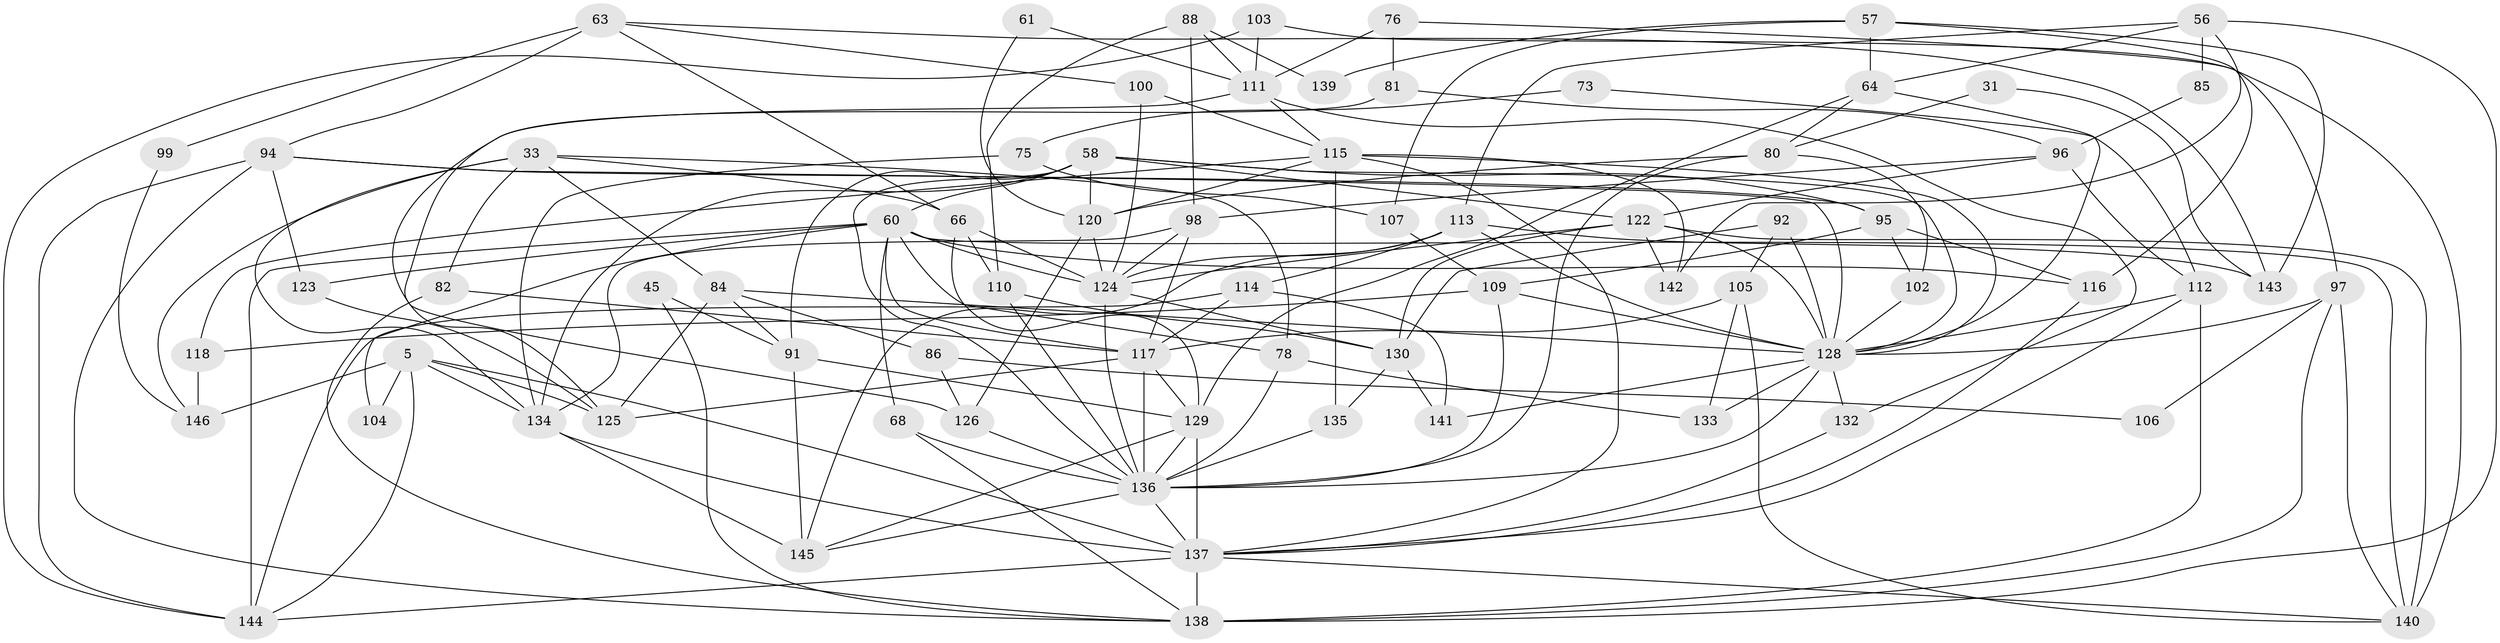// original degree distribution, {2: 0.08904109589041095, 4: 0.2671232876712329, 5: 0.1780821917808219, 7: 0.00684931506849315, 3: 0.3287671232876712, 6: 0.1095890410958904, 8: 0.0136986301369863, 9: 0.00684931506849315}
// Generated by graph-tools (version 1.1) at 2025/50/03/09/25 04:50:47]
// undirected, 73 vertices, 178 edges
graph export_dot {
graph [start="1"]
  node [color=gray90,style=filled];
  5;
  31;
  33 [super="+24"];
  45;
  56 [super="+25"];
  57;
  58 [super="+22+49+53"];
  60 [super="+40"];
  61;
  63 [super="+7"];
  64 [super="+50"];
  66 [super="+4"];
  68;
  73;
  75;
  76;
  78;
  80;
  81;
  82;
  84;
  85;
  86;
  88;
  91 [super="+59"];
  92;
  94 [super="+32+62"];
  95;
  96;
  97 [super="+27"];
  98;
  99;
  100;
  102;
  103 [super="+77+101"];
  104;
  105;
  106;
  107;
  109;
  110 [super="+39"];
  111 [super="+30"];
  112 [super="+23"];
  113 [super="+43"];
  114;
  115 [super="+44+46"];
  116;
  117 [super="+65"];
  118;
  120 [super="+71"];
  122 [super="+14+93+74"];
  123;
  124 [super="+52"];
  125 [super="+89"];
  126;
  128 [super="+119+36"];
  129 [super="+69"];
  130;
  132;
  133;
  134 [super="+26"];
  135;
  136 [super="+13+34+127+67"];
  137 [super="+90+131"];
  138 [super="+70"];
  139;
  140 [super="+38+121"];
  141 [super="+83"];
  142;
  143;
  144 [super="+55+54"];
  145 [super="+28+79"];
  146 [super="+108"];
  5 -- 144;
  5 -- 134;
  5 -- 104;
  5 -- 125 [weight=2];
  5 -- 146;
  5 -- 137;
  31 -- 143;
  31 -- 80;
  33 -- 84;
  33 -- 66 [weight=2];
  33 -- 146;
  33 -- 82;
  33 -- 134;
  33 -- 78;
  45 -- 138;
  45 -- 91;
  56 -- 113;
  56 -- 64;
  56 -- 85;
  56 -- 142;
  56 -- 138;
  57 -- 116;
  57 -- 64;
  57 -- 107;
  57 -- 139;
  57 -- 143;
  58 -- 95;
  58 -- 60 [weight=2];
  58 -- 134;
  58 -- 122 [weight=3];
  58 -- 136 [weight=2];
  58 -- 120;
  58 -- 91 [weight=2];
  58 -- 128 [weight=2];
  60 -- 68;
  60 -- 104;
  60 -- 78;
  60 -- 144 [weight=2];
  60 -- 116;
  60 -- 117 [weight=2];
  60 -- 123;
  60 -- 140;
  60 -- 124;
  61 -- 111;
  61 -- 120;
  63 -- 66;
  63 -- 99;
  63 -- 100;
  63 -- 143;
  63 -- 94 [weight=2];
  64 -- 129;
  64 -- 80;
  64 -- 128;
  66 -- 129 [weight=2];
  66 -- 110;
  66 -- 124;
  68 -- 138;
  68 -- 136;
  73 -- 112;
  73 -- 75;
  75 -- 107;
  75 -- 134;
  76 -- 81;
  76 -- 111;
  76 -- 97;
  78 -- 133;
  78 -- 136;
  80 -- 102;
  80 -- 120 [weight=2];
  80 -- 136;
  81 -- 96;
  81 -- 125;
  82 -- 117;
  82 -- 138;
  84 -- 125;
  84 -- 86;
  84 -- 91;
  84 -- 128;
  85 -- 96;
  86 -- 126;
  86 -- 106;
  88 -- 98;
  88 -- 110;
  88 -- 139;
  88 -- 111;
  91 -- 129;
  91 -- 145;
  92 -- 130;
  92 -- 105;
  92 -- 128;
  94 -- 128 [weight=2];
  94 -- 144 [weight=2];
  94 -- 123;
  94 -- 138;
  94 -- 95;
  95 -- 102;
  95 -- 116;
  95 -- 109;
  96 -- 122;
  96 -- 98;
  96 -- 112;
  97 -- 106;
  97 -- 138;
  97 -- 140;
  97 -- 128;
  98 -- 134;
  98 -- 117;
  98 -- 124;
  99 -- 146;
  100 -- 115;
  100 -- 124;
  102 -- 128;
  103 -- 111 [weight=2];
  103 -- 144 [weight=2];
  103 -- 140 [weight=2];
  105 -- 117;
  105 -- 133;
  105 -- 140;
  107 -- 109;
  109 -- 118;
  109 -- 136;
  109 -- 128;
  110 -- 136;
  110 -- 130;
  111 -- 132;
  111 -- 126;
  111 -- 115;
  112 -- 138 [weight=2];
  112 -- 137 [weight=2];
  112 -- 128;
  113 -- 143;
  113 -- 114;
  113 -- 145;
  113 -- 124;
  113 -- 128 [weight=2];
  114 -- 141;
  114 -- 117;
  114 -- 144;
  115 -- 118;
  115 -- 120;
  115 -- 142;
  115 -- 135;
  115 -- 137 [weight=2];
  115 -- 128;
  116 -- 137;
  117 -- 125;
  117 -- 136 [weight=3];
  117 -- 129;
  118 -- 146 [weight=2];
  120 -- 126;
  120 -- 124;
  122 -- 130 [weight=2];
  122 -- 140 [weight=2];
  122 -- 124 [weight=2];
  122 -- 142;
  122 -- 128;
  123 -- 125;
  124 -- 130;
  124 -- 136 [weight=2];
  126 -- 136 [weight=2];
  128 -- 141 [weight=2];
  128 -- 132;
  128 -- 136 [weight=2];
  128 -- 133;
  129 -- 137 [weight=3];
  129 -- 145;
  129 -- 136;
  130 -- 141 [weight=2];
  130 -- 135;
  132 -- 137;
  134 -- 145 [weight=2];
  134 -- 137;
  135 -- 136;
  136 -- 137 [weight=5];
  136 -- 145;
  137 -- 144;
  137 -- 138;
  137 -- 140;
}
